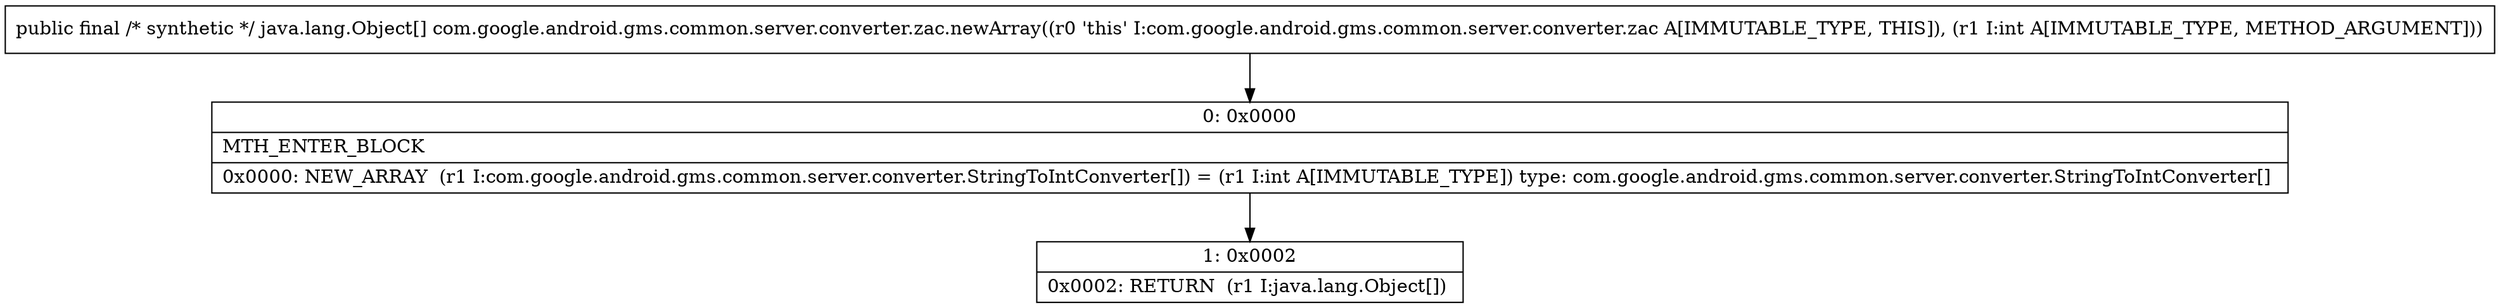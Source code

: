 digraph "CFG forcom.google.android.gms.common.server.converter.zac.newArray(I)[Ljava\/lang\/Object;" {
Node_0 [shape=record,label="{0\:\ 0x0000|MTH_ENTER_BLOCK\l|0x0000: NEW_ARRAY  (r1 I:com.google.android.gms.common.server.converter.StringToIntConverter[]) = (r1 I:int A[IMMUTABLE_TYPE]) type: com.google.android.gms.common.server.converter.StringToIntConverter[] \l}"];
Node_1 [shape=record,label="{1\:\ 0x0002|0x0002: RETURN  (r1 I:java.lang.Object[]) \l}"];
MethodNode[shape=record,label="{public final \/* synthetic *\/ java.lang.Object[] com.google.android.gms.common.server.converter.zac.newArray((r0 'this' I:com.google.android.gms.common.server.converter.zac A[IMMUTABLE_TYPE, THIS]), (r1 I:int A[IMMUTABLE_TYPE, METHOD_ARGUMENT])) }"];
MethodNode -> Node_0;
Node_0 -> Node_1;
}

